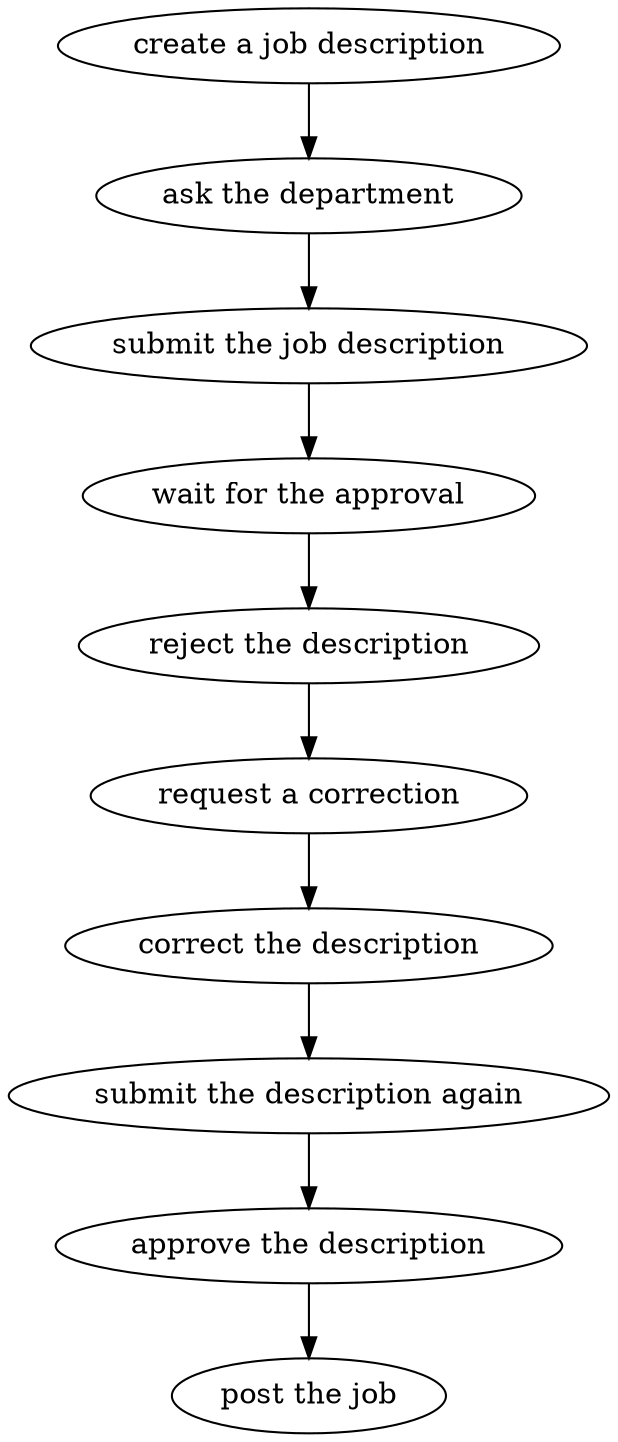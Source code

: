 strict digraph "doc-8.2" {
	graph [name="doc-8.2"];
	"create a job description"	[attrs="{'type': 'Activity', 'label': 'create a job description'}"];
	"ask the department"	[attrs="{'type': 'Activity', 'label': 'ask the department'}"];
	"create a job description" -> "ask the department"	[attrs="{'type': 'flow', 'label': 'flow'}"];
	"submit the job description"	[attrs="{'type': 'Activity', 'label': 'submit the job description'}"];
	"ask the department" -> "submit the job description"	[attrs="{'type': 'flow', 'label': 'flow'}"];
	"wait for the approval"	[attrs="{'type': 'Activity', 'label': 'wait for the approval'}"];
	"submit the job description" -> "wait for the approval"	[attrs="{'type': 'flow', 'label': 'flow'}"];
	"reject the description"	[attrs="{'type': 'Activity', 'label': 'reject the description'}"];
	"wait for the approval" -> "reject the description"	[attrs="{'type': 'flow', 'label': 'flow'}"];
	"request a correction"	[attrs="{'type': 'Activity', 'label': 'request a correction'}"];
	"reject the description" -> "request a correction"	[attrs="{'type': 'flow', 'label': 'flow'}"];
	"correct the description"	[attrs="{'type': 'Activity', 'label': 'correct the description'}"];
	"request a correction" -> "correct the description"	[attrs="{'type': 'flow', 'label': 'flow'}"];
	"submit the description again"	[attrs="{'type': 'Activity', 'label': 'submit the description again'}"];
	"correct the description" -> "submit the description again"	[attrs="{'type': 'flow', 'label': 'flow'}"];
	"approve the description"	[attrs="{'type': 'Activity', 'label': 'approve the description'}"];
	"submit the description again" -> "approve the description"	[attrs="{'type': 'flow', 'label': 'flow'}"];
	"post the job"	[attrs="{'type': 'Activity', 'label': 'post the job'}"];
	"approve the description" -> "post the job"	[attrs="{'type': 'flow', 'label': 'flow'}"];
}
